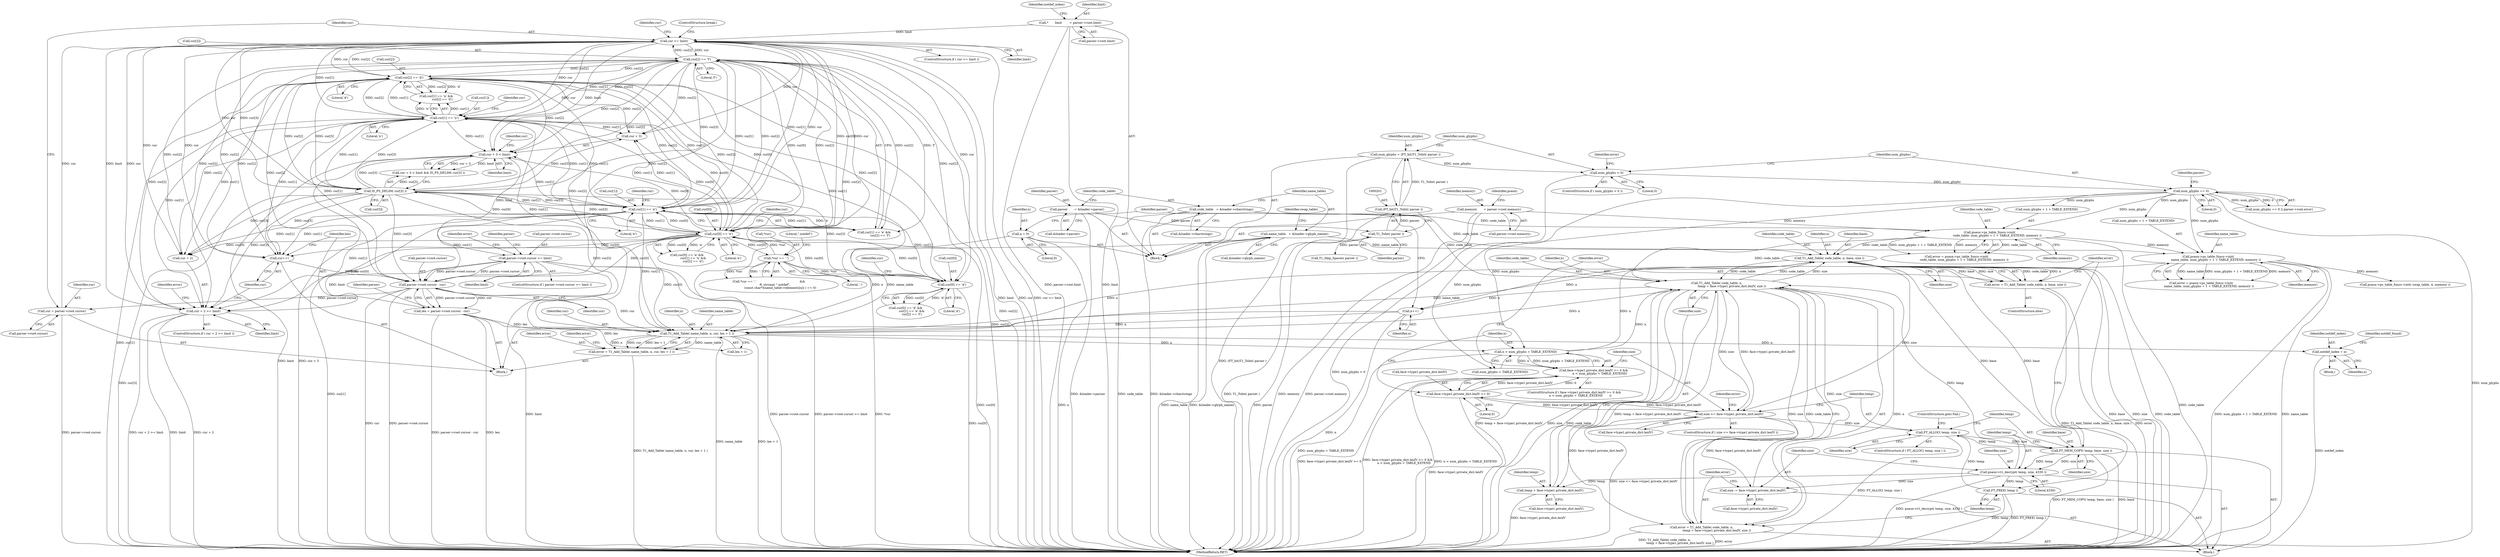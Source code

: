 digraph "0_savannah_73be9f9ab67842cfbec36ee99e8d2301434c84ca@pointer" {
"1000522" [label="(Call,T1_Add_Table( code_table, n, base, size ))"];
"1000504" [label="(Call,T1_Add_Table( code_table, n,\n                                temp + face->type1.private_dict.lenIV, size ))"];
"1000522" [label="(Call,T1_Add_Table( code_table, n, base, size ))"];
"1000233" [label="(Call,psaux->ps_table_funcs->init(\n                code_table, num_glyphs + 1 + TABLE_EXTEND, memory ))"];
"1000142" [label="(Call,code_table   = &loader->charstrings)"];
"1000216" [label="(Call,num_glyphs == 0)"];
"1000205" [label="(Call,num_glyphs < 0)"];
"1000198" [label="(Call,num_glyphs = (FT_Int)T1_ToInt( parser ))"];
"1000200" [label="(Call,(FT_Int)T1_ToInt( parser ))"];
"1000202" [label="(Call,T1_ToInt( parser ))"];
"1000135" [label="(Call,parser       = &loader->parser)"];
"1000163" [label="(Call,memory       = parser->root.memory)"];
"1000403" [label="(Call,T1_Add_Table( name_table, n, cur, len + 1 ))"];
"1000149" [label="(Call,name_table   = &loader->glyph_names)"];
"1000246" [label="(Call,psaux->ps_table_funcs->init(\n                name_table, num_glyphs + 1 + TABLE_EXTEND, memory ))"];
"1000530" [label="(Call,n++)"];
"1000266" [label="(Call,n = 0)"];
"1000312" [label="(Call,cur[2] == 'f')"];
"1000334" [label="(Call,cur[2] == 'd')"];
"1000283" [label="(Call,cur >= limit)"];
"1000329" [label="(Call,cur[1] == 'n')"];
"1000307" [label="(Call,cur[1] == 'e')"];
"1000294" [label="(Call,IS_PS_DELIM( cur[3] ))"];
"1000323" [label="(Call,cur[0] == 'e')"];
"1000424" [label="(Call,*cur == '.')"];
"1000301" [label="(Call,cur[0] == 'd')"];
"1000275" [label="(Call,cur = parser->root.cursor)"];
"1000379" [label="(Call,parser->root.cursor - cur)"];
"1000343" [label="(Call,parser->root.cursor >= limit)"];
"1000289" [label="(Call,cur + 3 < limit)"];
"1000375" [label="(Call,cur++)"];
"1000181" [label="(Call,*       limit        = parser->root.limit)"];
"1000364" [label="(Call,cur + 2 >= limit)"];
"1000377" [label="(Call,len = parser->root.cursor - cur)"];
"1000457" [label="(Call,n < num_glyphs + TABLE_EXTEND)"];
"1000485" [label="(Call,FT_MEM_COPY( temp, base, size ))"];
"1000481" [label="(Call,FT_ALLOC( temp, size ))"];
"1000517" [label="(Call,FT_FREE( temp ))"];
"1000489" [label="(Call,psaux->t1_decrypt( temp, size, 4330 ))"];
"1000465" [label="(Call,size <= face->type1.private_dict.lenIV)"];
"1000448" [label="(Call,face->type1.private_dict.lenIV >= 0)"];
"1000493" [label="(Call,size -= face->type1.private_dict.lenIV)"];
"1000447" [label="(Call,face->type1.private_dict.lenIV >= 0 &&\n             n < num_glyphs + TABLE_EXTEND)"];
"1000502" [label="(Call,error = T1_Add_Table( code_table, n,\n                                temp + face->type1.private_dict.lenIV, size ))"];
"1000520" [label="(Call,error = T1_Add_Table( code_table, n, base, size ))"];
"1000401" [label="(Call,error = T1_Add_Table( name_table, n, cur, len + 1 ))"];
"1000440" [label="(Call,notdef_index = n)"];
"1000507" [label="(Call,temp + face->type1.private_dict.lenIV)"];
"1000293" [label="(Identifier,limit)"];
"1000489" [label="(Call,psaux->t1_decrypt( temp, size, 4330 ))"];
"1000532" [label="(MethodReturn,RET)"];
"1000484" [label="(ControlStructure,goto Fail;)"];
"1000221" [label="(Identifier,parser)"];
"1000248" [label="(Call,num_glyphs + 1 + TABLE_EXTEND)"];
"1000203" [label="(Identifier,parser)"];
"1000481" [label="(Call,FT_ALLOC( temp, size ))"];
"1000343" [label="(Call,parser->root.cursor >= limit)"];
"1000218" [label="(Literal,0)"];
"1000246" [label="(Call,psaux->ps_table_funcs->init(\n                name_table, num_glyphs + 1 + TABLE_EXTEND, memory ))"];
"1000377" [label="(Call,len = parser->root.cursor - cur)"];
"1000441" [label="(Identifier,notdef_index)"];
"1000217" [label="(Identifier,num_glyphs)"];
"1000380" [label="(Call,parser->root.cursor)"];
"1000290" [label="(Call,cur + 3)"];
"1000424" [label="(Call,*cur == '.')"];
"1000522" [label="(Call,T1_Add_Table( code_table, n, base, size ))"];
"1000192" [label="(Identifier,notdef_index)"];
"1000379" [label="(Call,parser->root.cursor - cur)"];
"1000524" [label="(Identifier,n)"];
"1000135" [label="(Call,parser       = &loader->parser)"];
"1000331" [label="(Identifier,cur)"];
"1000313" [label="(Call,cur[2])"];
"1000277" [label="(Call,parser->root.cursor)"];
"1000311" [label="(Literal,'e')"];
"1000495" [label="(Call,face->type1.private_dict.lenIV)"];
"1000491" [label="(Identifier,size)"];
"1000407" [label="(Call,len + 1)"];
"1000323" [label="(Call,cur[0] == 'e')"];
"1000442" [label="(Identifier,n)"];
"1000165" [label="(Call,parser->root.memory)"];
"1000296" [label="(Identifier,cur)"];
"1000164" [label="(Identifier,memory)"];
"1000307" [label="(Call,cur[1] == 'e')"];
"1000234" [label="(Identifier,code_table)"];
"1000456" [label="(Literal,0)"];
"1000308" [label="(Call,cur[1])"];
"1000284" [label="(Identifier,cur)"];
"1000268" [label="(Literal,0)"];
"1000525" [label="(Identifier,base)"];
"1000482" [label="(Identifier,temp)"];
"1000322" [label="(Call,cur[0] == 'e' &&\n             cur[1] == 'n' &&\n             cur[2] == 'd')"];
"1000294" [label="(Call,IS_PS_DELIM( cur[3] ))"];
"1000464" [label="(ControlStructure,if ( size <= face->type1.private_dict.lenIV ))"];
"1000291" [label="(Identifier,cur)"];
"1000259" [label="(Call,psaux->ps_table_funcs->init( swap_table, 4, memory ))"];
"1000446" [label="(ControlStructure,if ( face->type1.private_dict.lenIV >= 0 &&\n             n < num_glyphs + TABLE_EXTEND       ))"];
"1000401" [label="(Call,error = T1_Add_Table( name_table, n, cur, len + 1 ))"];
"1000244" [label="(Call,error = psaux->ps_table_funcs->init(\n                name_table, num_glyphs + 1 + TABLE_EXTEND, memory ))"];
"1000330" [label="(Call,cur[1])"];
"1000240" [label="(Identifier,memory)"];
"1000504" [label="(Call,T1_Add_Table( code_table, n,\n                                temp + face->type1.private_dict.lenIV, size ))"];
"1000406" [label="(Identifier,cur)"];
"1000403" [label="(Call,T1_Add_Table( name_table, n, cur, len + 1 ))"];
"1000518" [label="(Identifier,temp)"];
"1000349" [label="(Identifier,limit)"];
"1000282" [label="(ControlStructure,if ( cur >= limit ))"];
"1000207" [label="(Literal,0)"];
"1000182" [label="(Identifier,limit)"];
"1000405" [label="(Identifier,n)"];
"1000183" [label="(Call,parser->root.limit)"];
"1000519" [label="(ControlStructure,else)"];
"1000531" [label="(Identifier,n)"];
"1000200" [label="(Call,(FT_Int)T1_ToInt( parser ))"];
"1000336" [label="(Identifier,cur)"];
"1000205" [label="(Call,num_glyphs < 0)"];
"1000492" [label="(Literal,4330)"];
"1000143" [label="(Identifier,code_table)"];
"1000136" [label="(Identifier,parser)"];
"1000459" [label="(Call,num_glyphs + TABLE_EXTEND)"];
"1000295" [label="(Call,cur[3])"];
"1000425" [label="(Call,*cur)"];
"1000352" [label="(Identifier,error)"];
"1000157" [label="(Identifier,swap_table)"];
"1000488" [label="(Identifier,size)"];
"1000521" [label="(Identifier,error)"];
"1000302" [label="(Call,cur[0])"];
"1000402" [label="(Identifier,error)"];
"1000365" [label="(Call,cur + 2)"];
"1000411" [label="(Identifier,error)"];
"1000327" [label="(Literal,'e')"];
"1000300" [label="(Call,cur[0] == 'd' &&\n             cur[1] == 'e' &&\n             cur[2] == 'f')"];
"1000359" [label="(Identifier,parser)"];
"1000389" [label="(Identifier,parser)"];
"1000149" [label="(Call,name_table   = &loader->glyph_names)"];
"1000206" [label="(Identifier,num_glyphs)"];
"1000210" [label="(Identifier,error)"];
"1000142" [label="(Call,code_table   = &loader->charstrings)"];
"1000507" [label="(Call,temp + face->type1.private_dict.lenIV)"];
"1000335" [label="(Call,cur[2])"];
"1000137" [label="(Call,&loader->parser)"];
"1000309" [label="(Identifier,cur)"];
"1000181" [label="(Call,*       limit        = parser->root.limit)"];
"1000329" [label="(Call,cur[1] == 'n')"];
"1000266" [label="(Call,n = 0)"];
"1000305" [label="(Literal,'d')"];
"1000467" [label="(Call,face->type1.private_dict.lenIV)"];
"1000324" [label="(Call,cur[0])"];
"1000301" [label="(Call,cur[0] == 'd')"];
"1000490" [label="(Identifier,temp)"];
"1000150" [label="(Identifier,name_table)"];
"1000151" [label="(Call,&loader->glyph_names)"];
"1000444" [label="(Identifier,notdef_found)"];
"1000276" [label="(Identifier,cur)"];
"1000506" [label="(Identifier,n)"];
"1000270" [label="(Block,)"];
"1000449" [label="(Call,face->type1.private_dict.lenIV)"];
"1000342" [label="(ControlStructure,if ( parser->root.cursor >= limit ))"];
"1000375" [label="(Call,cur++)"];
"1000288" [label="(Call,cur + 3 < limit && IS_PS_DELIM( cur[3] ))"];
"1000494" [label="(Identifier,size)"];
"1000404" [label="(Identifier,name_table)"];
"1000462" [label="(Block,)"];
"1000199" [label="(Identifier,num_glyphs)"];
"1000273" [label="(Call,T1_Skip_Spaces( parser ))"];
"1000503" [label="(Identifier,error)"];
"1000338" [label="(Literal,'d')"];
"1000204" [label="(ControlStructure,if ( num_glyphs < 0 ))"];
"1000275" [label="(Call,cur = parser->root.cursor)"];
"1000231" [label="(Call,error = psaux->ps_table_funcs->init(\n                code_table, num_glyphs + 1 + TABLE_EXTEND, memory ))"];
"1000502" [label="(Call,error = T1_Add_Table( code_table, n,\n                                temp + face->type1.private_dict.lenIV, size ))"];
"1000344" [label="(Call,parser->root.cursor)"];
"1000487" [label="(Identifier,base)"];
"1000316" [label="(Literal,'f')"];
"1000215" [label="(Call,num_glyphs == 0 || parser->root.error)"];
"1000523" [label="(Identifier,code_table)"];
"1000457" [label="(Call,n < num_glyphs + TABLE_EXTEND)"];
"1000476" [label="(Identifier,error)"];
"1000483" [label="(Identifier,size)"];
"1000312" [label="(Call,cur[2] == 'f')"];
"1000363" [label="(ControlStructure,if ( cur + 2 >= limit ))"];
"1000528" [label="(Identifier,error)"];
"1000439" [label="(Block,)"];
"1000516" [label="(Identifier,size)"];
"1000493" [label="(Call,size -= face->type1.private_dict.lenIV)"];
"1000368" [label="(Identifier,limit)"];
"1000505" [label="(Identifier,code_table)"];
"1000235" [label="(Call,num_glyphs + 1 + TABLE_EXTEND)"];
"1000480" [label="(ControlStructure,if ( FT_ALLOC( temp, size ) ))"];
"1000440" [label="(Call,notdef_index = n)"];
"1000306" [label="(Call,cur[1] == 'e' &&\n             cur[2] == 'f')"];
"1000509" [label="(Call,face->type1.private_dict.lenIV)"];
"1000508" [label="(Identifier,temp)"];
"1000144" [label="(Call,&loader->charstrings)"];
"1000458" [label="(Identifier,n)"];
"1000202" [label="(Call,T1_ToInt( parser ))"];
"1000233" [label="(Call,psaux->ps_table_funcs->init(\n                code_table, num_glyphs + 1 + TABLE_EXTEND, memory ))"];
"1000448" [label="(Call,face->type1.private_dict.lenIV >= 0)"];
"1000163" [label="(Call,memory       = parser->root.memory)"];
"1000173" [label="(Identifier,psaux)"];
"1000430" [label="(Literal,\".notdef\")"];
"1000289" [label="(Call,cur + 3 < limit)"];
"1000385" [label="(Identifier,cur)"];
"1000285" [label="(Identifier,limit)"];
"1000371" [label="(Identifier,error)"];
"1000216" [label="(Call,num_glyphs == 0)"];
"1000267" [label="(Identifier,n)"];
"1000466" [label="(Identifier,size)"];
"1000253" [label="(Identifier,memory)"];
"1000465" [label="(Call,size <= face->type1.private_dict.lenIV)"];
"1000485" [label="(Call,FT_MEM_COPY( temp, base, size ))"];
"1000486" [label="(Identifier,temp)"];
"1000530" [label="(Call,n++)"];
"1000334" [label="(Call,cur[2] == 'd')"];
"1000283" [label="(Call,cur >= limit)"];
"1000447" [label="(Call,face->type1.private_dict.lenIV >= 0 &&\n             n < num_glyphs + TABLE_EXTEND)"];
"1000376" [label="(Identifier,cur)"];
"1000333" [label="(Literal,'n')"];
"1000314" [label="(Identifier,cur)"];
"1000517" [label="(Call,FT_FREE( temp ))"];
"1000526" [label="(Identifier,size)"];
"1000274" [label="(Identifier,parser)"];
"1000427" [label="(Literal,'.')"];
"1000133" [label="(Block,)"];
"1000378" [label="(Identifier,len)"];
"1000423" [label="(Call,*cur == '.'                                              &&\n             ft_strcmp( \".notdef\",\n                        (const char*)(name_table->elements[n]) ) == 0)"];
"1000247" [label="(Identifier,name_table)"];
"1000520" [label="(Call,error = T1_Add_Table( code_table, n, base, size ))"];
"1000286" [label="(ControlStructure,break;)"];
"1000328" [label="(Call,cur[1] == 'n' &&\n             cur[2] == 'd')"];
"1000198" [label="(Call,num_glyphs = (FT_Int)T1_ToInt( parser ))"];
"1000364" [label="(Call,cur + 2 >= limit)"];
"1000522" -> "1000520"  [label="AST: "];
"1000522" -> "1000526"  [label="CFG: "];
"1000523" -> "1000522"  [label="AST: "];
"1000524" -> "1000522"  [label="AST: "];
"1000525" -> "1000522"  [label="AST: "];
"1000526" -> "1000522"  [label="AST: "];
"1000520" -> "1000522"  [label="CFG: "];
"1000522" -> "1000532"  [label="DDG: base"];
"1000522" -> "1000532"  [label="DDG: size"];
"1000522" -> "1000532"  [label="DDG: code_table"];
"1000522" -> "1000465"  [label="DDG: size"];
"1000522" -> "1000485"  [label="DDG: base"];
"1000522" -> "1000504"  [label="DDG: code_table"];
"1000522" -> "1000520"  [label="DDG: code_table"];
"1000522" -> "1000520"  [label="DDG: n"];
"1000522" -> "1000520"  [label="DDG: base"];
"1000522" -> "1000520"  [label="DDG: size"];
"1000504" -> "1000522"  [label="DDG: code_table"];
"1000504" -> "1000522"  [label="DDG: size"];
"1000233" -> "1000522"  [label="DDG: code_table"];
"1000142" -> "1000522"  [label="DDG: code_table"];
"1000403" -> "1000522"  [label="DDG: n"];
"1000457" -> "1000522"  [label="DDG: n"];
"1000485" -> "1000522"  [label="DDG: base"];
"1000522" -> "1000530"  [label="DDG: n"];
"1000504" -> "1000502"  [label="AST: "];
"1000504" -> "1000516"  [label="CFG: "];
"1000505" -> "1000504"  [label="AST: "];
"1000506" -> "1000504"  [label="AST: "];
"1000507" -> "1000504"  [label="AST: "];
"1000516" -> "1000504"  [label="AST: "];
"1000502" -> "1000504"  [label="CFG: "];
"1000504" -> "1000532"  [label="DDG: temp + face->type1.private_dict.lenIV"];
"1000504" -> "1000532"  [label="DDG: size"];
"1000504" -> "1000532"  [label="DDG: code_table"];
"1000504" -> "1000465"  [label="DDG: size"];
"1000504" -> "1000502"  [label="DDG: code_table"];
"1000504" -> "1000502"  [label="DDG: n"];
"1000504" -> "1000502"  [label="DDG: temp + face->type1.private_dict.lenIV"];
"1000504" -> "1000502"  [label="DDG: size"];
"1000233" -> "1000504"  [label="DDG: code_table"];
"1000142" -> "1000504"  [label="DDG: code_table"];
"1000403" -> "1000504"  [label="DDG: n"];
"1000457" -> "1000504"  [label="DDG: n"];
"1000489" -> "1000504"  [label="DDG: temp"];
"1000465" -> "1000504"  [label="DDG: face->type1.private_dict.lenIV"];
"1000493" -> "1000504"  [label="DDG: size"];
"1000504" -> "1000530"  [label="DDG: n"];
"1000233" -> "1000231"  [label="AST: "];
"1000233" -> "1000240"  [label="CFG: "];
"1000234" -> "1000233"  [label="AST: "];
"1000235" -> "1000233"  [label="AST: "];
"1000240" -> "1000233"  [label="AST: "];
"1000231" -> "1000233"  [label="CFG: "];
"1000233" -> "1000532"  [label="DDG: code_table"];
"1000233" -> "1000231"  [label="DDG: code_table"];
"1000233" -> "1000231"  [label="DDG: num_glyphs + 1 + TABLE_EXTEND"];
"1000233" -> "1000231"  [label="DDG: memory"];
"1000142" -> "1000233"  [label="DDG: code_table"];
"1000216" -> "1000233"  [label="DDG: num_glyphs"];
"1000163" -> "1000233"  [label="DDG: memory"];
"1000233" -> "1000246"  [label="DDG: memory"];
"1000142" -> "1000133"  [label="AST: "];
"1000142" -> "1000144"  [label="CFG: "];
"1000143" -> "1000142"  [label="AST: "];
"1000144" -> "1000142"  [label="AST: "];
"1000150" -> "1000142"  [label="CFG: "];
"1000142" -> "1000532"  [label="DDG: &loader->charstrings"];
"1000142" -> "1000532"  [label="DDG: code_table"];
"1000216" -> "1000215"  [label="AST: "];
"1000216" -> "1000218"  [label="CFG: "];
"1000217" -> "1000216"  [label="AST: "];
"1000218" -> "1000216"  [label="AST: "];
"1000221" -> "1000216"  [label="CFG: "];
"1000215" -> "1000216"  [label="CFG: "];
"1000216" -> "1000532"  [label="DDG: num_glyphs"];
"1000216" -> "1000215"  [label="DDG: num_glyphs"];
"1000216" -> "1000215"  [label="DDG: 0"];
"1000205" -> "1000216"  [label="DDG: num_glyphs"];
"1000216" -> "1000235"  [label="DDG: num_glyphs"];
"1000216" -> "1000246"  [label="DDG: num_glyphs"];
"1000216" -> "1000248"  [label="DDG: num_glyphs"];
"1000216" -> "1000457"  [label="DDG: num_glyphs"];
"1000216" -> "1000459"  [label="DDG: num_glyphs"];
"1000205" -> "1000204"  [label="AST: "];
"1000205" -> "1000207"  [label="CFG: "];
"1000206" -> "1000205"  [label="AST: "];
"1000207" -> "1000205"  [label="AST: "];
"1000210" -> "1000205"  [label="CFG: "];
"1000217" -> "1000205"  [label="CFG: "];
"1000205" -> "1000532"  [label="DDG: num_glyphs < 0"];
"1000198" -> "1000205"  [label="DDG: num_glyphs"];
"1000198" -> "1000133"  [label="AST: "];
"1000198" -> "1000200"  [label="CFG: "];
"1000199" -> "1000198"  [label="AST: "];
"1000200" -> "1000198"  [label="AST: "];
"1000206" -> "1000198"  [label="CFG: "];
"1000198" -> "1000532"  [label="DDG: (FT_Int)T1_ToInt( parser )"];
"1000200" -> "1000198"  [label="DDG: T1_ToInt( parser )"];
"1000200" -> "1000202"  [label="CFG: "];
"1000201" -> "1000200"  [label="AST: "];
"1000202" -> "1000200"  [label="AST: "];
"1000200" -> "1000532"  [label="DDG: T1_ToInt( parser )"];
"1000202" -> "1000200"  [label="DDG: parser"];
"1000202" -> "1000203"  [label="CFG: "];
"1000203" -> "1000202"  [label="AST: "];
"1000202" -> "1000532"  [label="DDG: parser"];
"1000135" -> "1000202"  [label="DDG: parser"];
"1000202" -> "1000273"  [label="DDG: parser"];
"1000135" -> "1000133"  [label="AST: "];
"1000135" -> "1000137"  [label="CFG: "];
"1000136" -> "1000135"  [label="AST: "];
"1000137" -> "1000135"  [label="AST: "];
"1000143" -> "1000135"  [label="CFG: "];
"1000135" -> "1000532"  [label="DDG: &loader->parser"];
"1000163" -> "1000133"  [label="AST: "];
"1000163" -> "1000165"  [label="CFG: "];
"1000164" -> "1000163"  [label="AST: "];
"1000165" -> "1000163"  [label="AST: "];
"1000173" -> "1000163"  [label="CFG: "];
"1000163" -> "1000532"  [label="DDG: memory"];
"1000163" -> "1000532"  [label="DDG: parser->root.memory"];
"1000403" -> "1000401"  [label="AST: "];
"1000403" -> "1000407"  [label="CFG: "];
"1000404" -> "1000403"  [label="AST: "];
"1000405" -> "1000403"  [label="AST: "];
"1000406" -> "1000403"  [label="AST: "];
"1000407" -> "1000403"  [label="AST: "];
"1000401" -> "1000403"  [label="CFG: "];
"1000403" -> "1000532"  [label="DDG: name_table"];
"1000403" -> "1000532"  [label="DDG: len + 1"];
"1000403" -> "1000401"  [label="DDG: name_table"];
"1000403" -> "1000401"  [label="DDG: n"];
"1000403" -> "1000401"  [label="DDG: cur"];
"1000403" -> "1000401"  [label="DDG: len + 1"];
"1000149" -> "1000403"  [label="DDG: name_table"];
"1000246" -> "1000403"  [label="DDG: name_table"];
"1000530" -> "1000403"  [label="DDG: n"];
"1000266" -> "1000403"  [label="DDG: n"];
"1000312" -> "1000403"  [label="DDG: cur[2]"];
"1000329" -> "1000403"  [label="DDG: cur[1]"];
"1000307" -> "1000403"  [label="DDG: cur[1]"];
"1000334" -> "1000403"  [label="DDG: cur[2]"];
"1000379" -> "1000403"  [label="DDG: cur"];
"1000294" -> "1000403"  [label="DDG: cur[3]"];
"1000323" -> "1000403"  [label="DDG: cur[0]"];
"1000377" -> "1000403"  [label="DDG: len"];
"1000403" -> "1000440"  [label="DDG: n"];
"1000403" -> "1000457"  [label="DDG: n"];
"1000149" -> "1000133"  [label="AST: "];
"1000149" -> "1000151"  [label="CFG: "];
"1000150" -> "1000149"  [label="AST: "];
"1000151" -> "1000149"  [label="AST: "];
"1000157" -> "1000149"  [label="CFG: "];
"1000149" -> "1000532"  [label="DDG: &loader->glyph_names"];
"1000149" -> "1000532"  [label="DDG: name_table"];
"1000149" -> "1000246"  [label="DDG: name_table"];
"1000246" -> "1000244"  [label="AST: "];
"1000246" -> "1000253"  [label="CFG: "];
"1000247" -> "1000246"  [label="AST: "];
"1000248" -> "1000246"  [label="AST: "];
"1000253" -> "1000246"  [label="AST: "];
"1000244" -> "1000246"  [label="CFG: "];
"1000246" -> "1000532"  [label="DDG: num_glyphs + 1 + TABLE_EXTEND"];
"1000246" -> "1000532"  [label="DDG: name_table"];
"1000246" -> "1000244"  [label="DDG: name_table"];
"1000246" -> "1000244"  [label="DDG: num_glyphs + 1 + TABLE_EXTEND"];
"1000246" -> "1000244"  [label="DDG: memory"];
"1000246" -> "1000259"  [label="DDG: memory"];
"1000530" -> "1000270"  [label="AST: "];
"1000530" -> "1000531"  [label="CFG: "];
"1000531" -> "1000530"  [label="AST: "];
"1000274" -> "1000530"  [label="CFG: "];
"1000530" -> "1000532"  [label="DDG: n"];
"1000266" -> "1000133"  [label="AST: "];
"1000266" -> "1000268"  [label="CFG: "];
"1000267" -> "1000266"  [label="AST: "];
"1000268" -> "1000266"  [label="AST: "];
"1000274" -> "1000266"  [label="CFG: "];
"1000266" -> "1000532"  [label="DDG: n"];
"1000312" -> "1000306"  [label="AST: "];
"1000312" -> "1000316"  [label="CFG: "];
"1000313" -> "1000312"  [label="AST: "];
"1000316" -> "1000312"  [label="AST: "];
"1000306" -> "1000312"  [label="CFG: "];
"1000312" -> "1000532"  [label="DDG: cur[2]"];
"1000312" -> "1000283"  [label="DDG: cur[2]"];
"1000312" -> "1000289"  [label="DDG: cur[2]"];
"1000312" -> "1000290"  [label="DDG: cur[2]"];
"1000312" -> "1000294"  [label="DDG: cur[2]"];
"1000312" -> "1000301"  [label="DDG: cur[2]"];
"1000312" -> "1000307"  [label="DDG: cur[2]"];
"1000312" -> "1000306"  [label="DDG: cur[2]"];
"1000312" -> "1000306"  [label="DDG: 'f'"];
"1000334" -> "1000312"  [label="DDG: cur[2]"];
"1000283" -> "1000312"  [label="DDG: cur"];
"1000329" -> "1000312"  [label="DDG: cur[1]"];
"1000307" -> "1000312"  [label="DDG: cur[1]"];
"1000294" -> "1000312"  [label="DDG: cur[3]"];
"1000323" -> "1000312"  [label="DDG: cur[0]"];
"1000312" -> "1000323"  [label="DDG: cur[2]"];
"1000312" -> "1000329"  [label="DDG: cur[2]"];
"1000312" -> "1000334"  [label="DDG: cur[2]"];
"1000312" -> "1000364"  [label="DDG: cur[2]"];
"1000312" -> "1000365"  [label="DDG: cur[2]"];
"1000312" -> "1000375"  [label="DDG: cur[2]"];
"1000312" -> "1000379"  [label="DDG: cur[2]"];
"1000334" -> "1000328"  [label="AST: "];
"1000334" -> "1000338"  [label="CFG: "];
"1000335" -> "1000334"  [label="AST: "];
"1000338" -> "1000334"  [label="AST: "];
"1000328" -> "1000334"  [label="CFG: "];
"1000334" -> "1000532"  [label="DDG: cur[2]"];
"1000334" -> "1000283"  [label="DDG: cur[2]"];
"1000334" -> "1000289"  [label="DDG: cur[2]"];
"1000334" -> "1000290"  [label="DDG: cur[2]"];
"1000334" -> "1000294"  [label="DDG: cur[2]"];
"1000334" -> "1000301"  [label="DDG: cur[2]"];
"1000334" -> "1000307"  [label="DDG: cur[2]"];
"1000334" -> "1000323"  [label="DDG: cur[2]"];
"1000334" -> "1000329"  [label="DDG: cur[2]"];
"1000334" -> "1000328"  [label="DDG: cur[2]"];
"1000334" -> "1000328"  [label="DDG: 'd'"];
"1000283" -> "1000334"  [label="DDG: cur"];
"1000329" -> "1000334"  [label="DDG: cur[1]"];
"1000307" -> "1000334"  [label="DDG: cur[1]"];
"1000294" -> "1000334"  [label="DDG: cur[3]"];
"1000323" -> "1000334"  [label="DDG: cur[0]"];
"1000334" -> "1000364"  [label="DDG: cur[2]"];
"1000334" -> "1000365"  [label="DDG: cur[2]"];
"1000334" -> "1000375"  [label="DDG: cur[2]"];
"1000334" -> "1000379"  [label="DDG: cur[2]"];
"1000283" -> "1000282"  [label="AST: "];
"1000283" -> "1000285"  [label="CFG: "];
"1000284" -> "1000283"  [label="AST: "];
"1000285" -> "1000283"  [label="AST: "];
"1000286" -> "1000283"  [label="CFG: "];
"1000291" -> "1000283"  [label="CFG: "];
"1000283" -> "1000532"  [label="DDG: limit"];
"1000283" -> "1000532"  [label="DDG: cur"];
"1000283" -> "1000532"  [label="DDG: cur >= limit"];
"1000329" -> "1000283"  [label="DDG: cur[1]"];
"1000275" -> "1000283"  [label="DDG: cur"];
"1000307" -> "1000283"  [label="DDG: cur[1]"];
"1000294" -> "1000283"  [label="DDG: cur[3]"];
"1000323" -> "1000283"  [label="DDG: cur[0]"];
"1000181" -> "1000283"  [label="DDG: limit"];
"1000364" -> "1000283"  [label="DDG: limit"];
"1000283" -> "1000289"  [label="DDG: cur"];
"1000283" -> "1000289"  [label="DDG: limit"];
"1000283" -> "1000290"  [label="DDG: cur"];
"1000283" -> "1000294"  [label="DDG: cur"];
"1000283" -> "1000301"  [label="DDG: cur"];
"1000283" -> "1000307"  [label="DDG: cur"];
"1000283" -> "1000323"  [label="DDG: cur"];
"1000283" -> "1000329"  [label="DDG: cur"];
"1000283" -> "1000364"  [label="DDG: cur"];
"1000283" -> "1000365"  [label="DDG: cur"];
"1000283" -> "1000375"  [label="DDG: cur"];
"1000329" -> "1000328"  [label="AST: "];
"1000329" -> "1000333"  [label="CFG: "];
"1000330" -> "1000329"  [label="AST: "];
"1000333" -> "1000329"  [label="AST: "];
"1000336" -> "1000329"  [label="CFG: "];
"1000328" -> "1000329"  [label="CFG: "];
"1000329" -> "1000532"  [label="DDG: cur[1]"];
"1000329" -> "1000289"  [label="DDG: cur[1]"];
"1000329" -> "1000290"  [label="DDG: cur[1]"];
"1000329" -> "1000294"  [label="DDG: cur[1]"];
"1000329" -> "1000301"  [label="DDG: cur[1]"];
"1000329" -> "1000307"  [label="DDG: cur[1]"];
"1000329" -> "1000323"  [label="DDG: cur[1]"];
"1000329" -> "1000328"  [label="DDG: cur[1]"];
"1000329" -> "1000328"  [label="DDG: 'n'"];
"1000307" -> "1000329"  [label="DDG: cur[1]"];
"1000294" -> "1000329"  [label="DDG: cur[3]"];
"1000323" -> "1000329"  [label="DDG: cur[0]"];
"1000329" -> "1000364"  [label="DDG: cur[1]"];
"1000329" -> "1000365"  [label="DDG: cur[1]"];
"1000329" -> "1000375"  [label="DDG: cur[1]"];
"1000329" -> "1000379"  [label="DDG: cur[1]"];
"1000307" -> "1000306"  [label="AST: "];
"1000307" -> "1000311"  [label="CFG: "];
"1000308" -> "1000307"  [label="AST: "];
"1000311" -> "1000307"  [label="AST: "];
"1000314" -> "1000307"  [label="CFG: "];
"1000306" -> "1000307"  [label="CFG: "];
"1000307" -> "1000532"  [label="DDG: cur[1]"];
"1000307" -> "1000289"  [label="DDG: cur[1]"];
"1000307" -> "1000290"  [label="DDG: cur[1]"];
"1000307" -> "1000294"  [label="DDG: cur[1]"];
"1000307" -> "1000301"  [label="DDG: cur[1]"];
"1000307" -> "1000306"  [label="DDG: cur[1]"];
"1000307" -> "1000306"  [label="DDG: 'e'"];
"1000294" -> "1000307"  [label="DDG: cur[3]"];
"1000323" -> "1000307"  [label="DDG: cur[0]"];
"1000307" -> "1000323"  [label="DDG: cur[1]"];
"1000307" -> "1000364"  [label="DDG: cur[1]"];
"1000307" -> "1000365"  [label="DDG: cur[1]"];
"1000307" -> "1000375"  [label="DDG: cur[1]"];
"1000307" -> "1000379"  [label="DDG: cur[1]"];
"1000294" -> "1000288"  [label="AST: "];
"1000294" -> "1000295"  [label="CFG: "];
"1000295" -> "1000294"  [label="AST: "];
"1000288" -> "1000294"  [label="CFG: "];
"1000294" -> "1000532"  [label="DDG: cur[3]"];
"1000294" -> "1000289"  [label="DDG: cur[3]"];
"1000294" -> "1000290"  [label="DDG: cur[3]"];
"1000294" -> "1000288"  [label="DDG: cur[3]"];
"1000323" -> "1000294"  [label="DDG: cur[0]"];
"1000294" -> "1000301"  [label="DDG: cur[3]"];
"1000294" -> "1000323"  [label="DDG: cur[3]"];
"1000294" -> "1000364"  [label="DDG: cur[3]"];
"1000294" -> "1000365"  [label="DDG: cur[3]"];
"1000294" -> "1000375"  [label="DDG: cur[3]"];
"1000294" -> "1000379"  [label="DDG: cur[3]"];
"1000323" -> "1000322"  [label="AST: "];
"1000323" -> "1000327"  [label="CFG: "];
"1000324" -> "1000323"  [label="AST: "];
"1000327" -> "1000323"  [label="AST: "];
"1000331" -> "1000323"  [label="CFG: "];
"1000322" -> "1000323"  [label="CFG: "];
"1000323" -> "1000532"  [label="DDG: cur[0]"];
"1000323" -> "1000289"  [label="DDG: cur[0]"];
"1000323" -> "1000290"  [label="DDG: cur[0]"];
"1000323" -> "1000301"  [label="DDG: cur[0]"];
"1000323" -> "1000322"  [label="DDG: cur[0]"];
"1000323" -> "1000322"  [label="DDG: 'e'"];
"1000424" -> "1000323"  [label="DDG: *cur"];
"1000301" -> "1000323"  [label="DDG: cur[0]"];
"1000323" -> "1000364"  [label="DDG: cur[0]"];
"1000323" -> "1000365"  [label="DDG: cur[0]"];
"1000323" -> "1000375"  [label="DDG: cur[0]"];
"1000323" -> "1000379"  [label="DDG: cur[0]"];
"1000323" -> "1000424"  [label="DDG: cur[0]"];
"1000424" -> "1000423"  [label="AST: "];
"1000424" -> "1000427"  [label="CFG: "];
"1000425" -> "1000424"  [label="AST: "];
"1000427" -> "1000424"  [label="AST: "];
"1000430" -> "1000424"  [label="CFG: "];
"1000423" -> "1000424"  [label="CFG: "];
"1000424" -> "1000532"  [label="DDG: *cur"];
"1000424" -> "1000301"  [label="DDG: *cur"];
"1000424" -> "1000423"  [label="DDG: *cur"];
"1000424" -> "1000423"  [label="DDG: '.'"];
"1000301" -> "1000300"  [label="AST: "];
"1000301" -> "1000305"  [label="CFG: "];
"1000302" -> "1000301"  [label="AST: "];
"1000305" -> "1000301"  [label="AST: "];
"1000309" -> "1000301"  [label="CFG: "];
"1000300" -> "1000301"  [label="CFG: "];
"1000301" -> "1000532"  [label="DDG: cur[0]"];
"1000301" -> "1000300"  [label="DDG: cur[0]"];
"1000301" -> "1000300"  [label="DDG: 'd'"];
"1000275" -> "1000270"  [label="AST: "];
"1000275" -> "1000277"  [label="CFG: "];
"1000276" -> "1000275"  [label="AST: "];
"1000277" -> "1000275"  [label="AST: "];
"1000284" -> "1000275"  [label="CFG: "];
"1000275" -> "1000532"  [label="DDG: parser->root.cursor"];
"1000379" -> "1000275"  [label="DDG: parser->root.cursor"];
"1000379" -> "1000377"  [label="AST: "];
"1000379" -> "1000385"  [label="CFG: "];
"1000380" -> "1000379"  [label="AST: "];
"1000385" -> "1000379"  [label="AST: "];
"1000377" -> "1000379"  [label="CFG: "];
"1000379" -> "1000532"  [label="DDG: parser->root.cursor"];
"1000379" -> "1000532"  [label="DDG: cur"];
"1000379" -> "1000343"  [label="DDG: parser->root.cursor"];
"1000379" -> "1000377"  [label="DDG: parser->root.cursor"];
"1000379" -> "1000377"  [label="DDG: cur"];
"1000343" -> "1000379"  [label="DDG: parser->root.cursor"];
"1000375" -> "1000379"  [label="DDG: cur"];
"1000343" -> "1000342"  [label="AST: "];
"1000343" -> "1000349"  [label="CFG: "];
"1000344" -> "1000343"  [label="AST: "];
"1000349" -> "1000343"  [label="AST: "];
"1000352" -> "1000343"  [label="CFG: "];
"1000359" -> "1000343"  [label="CFG: "];
"1000343" -> "1000532"  [label="DDG: limit"];
"1000343" -> "1000532"  [label="DDG: parser->root.cursor"];
"1000343" -> "1000532"  [label="DDG: parser->root.cursor >= limit"];
"1000289" -> "1000343"  [label="DDG: limit"];
"1000343" -> "1000364"  [label="DDG: limit"];
"1000289" -> "1000288"  [label="AST: "];
"1000289" -> "1000293"  [label="CFG: "];
"1000290" -> "1000289"  [label="AST: "];
"1000293" -> "1000289"  [label="AST: "];
"1000296" -> "1000289"  [label="CFG: "];
"1000288" -> "1000289"  [label="CFG: "];
"1000289" -> "1000532"  [label="DDG: cur + 3"];
"1000289" -> "1000532"  [label="DDG: limit"];
"1000289" -> "1000288"  [label="DDG: cur + 3"];
"1000289" -> "1000288"  [label="DDG: limit"];
"1000375" -> "1000270"  [label="AST: "];
"1000375" -> "1000376"  [label="CFG: "];
"1000376" -> "1000375"  [label="AST: "];
"1000378" -> "1000375"  [label="CFG: "];
"1000181" -> "1000133"  [label="AST: "];
"1000181" -> "1000183"  [label="CFG: "];
"1000182" -> "1000181"  [label="AST: "];
"1000183" -> "1000181"  [label="AST: "];
"1000192" -> "1000181"  [label="CFG: "];
"1000181" -> "1000532"  [label="DDG: limit"];
"1000181" -> "1000532"  [label="DDG: parser->root.limit"];
"1000364" -> "1000363"  [label="AST: "];
"1000364" -> "1000368"  [label="CFG: "];
"1000365" -> "1000364"  [label="AST: "];
"1000368" -> "1000364"  [label="AST: "];
"1000371" -> "1000364"  [label="CFG: "];
"1000376" -> "1000364"  [label="CFG: "];
"1000364" -> "1000532"  [label="DDG: cur + 2"];
"1000364" -> "1000532"  [label="DDG: cur + 2 >= limit"];
"1000364" -> "1000532"  [label="DDG: limit"];
"1000377" -> "1000270"  [label="AST: "];
"1000378" -> "1000377"  [label="AST: "];
"1000389" -> "1000377"  [label="CFG: "];
"1000377" -> "1000532"  [label="DDG: parser->root.cursor - cur"];
"1000377" -> "1000532"  [label="DDG: len"];
"1000377" -> "1000407"  [label="DDG: len"];
"1000457" -> "1000447"  [label="AST: "];
"1000457" -> "1000459"  [label="CFG: "];
"1000458" -> "1000457"  [label="AST: "];
"1000459" -> "1000457"  [label="AST: "];
"1000447" -> "1000457"  [label="CFG: "];
"1000457" -> "1000532"  [label="DDG: num_glyphs + TABLE_EXTEND"];
"1000457" -> "1000447"  [label="DDG: n"];
"1000457" -> "1000447"  [label="DDG: num_glyphs + TABLE_EXTEND"];
"1000485" -> "1000462"  [label="AST: "];
"1000485" -> "1000488"  [label="CFG: "];
"1000486" -> "1000485"  [label="AST: "];
"1000487" -> "1000485"  [label="AST: "];
"1000488" -> "1000485"  [label="AST: "];
"1000490" -> "1000485"  [label="CFG: "];
"1000485" -> "1000532"  [label="DDG: base"];
"1000485" -> "1000532"  [label="DDG: FT_MEM_COPY( temp, base, size )"];
"1000481" -> "1000485"  [label="DDG: temp"];
"1000481" -> "1000485"  [label="DDG: size"];
"1000485" -> "1000489"  [label="DDG: temp"];
"1000485" -> "1000489"  [label="DDG: size"];
"1000481" -> "1000480"  [label="AST: "];
"1000481" -> "1000483"  [label="CFG: "];
"1000482" -> "1000481"  [label="AST: "];
"1000483" -> "1000481"  [label="AST: "];
"1000484" -> "1000481"  [label="CFG: "];
"1000486" -> "1000481"  [label="CFG: "];
"1000481" -> "1000532"  [label="DDG: FT_ALLOC( temp, size )"];
"1000517" -> "1000481"  [label="DDG: temp"];
"1000465" -> "1000481"  [label="DDG: size"];
"1000517" -> "1000462"  [label="AST: "];
"1000517" -> "1000518"  [label="CFG: "];
"1000518" -> "1000517"  [label="AST: "];
"1000528" -> "1000517"  [label="CFG: "];
"1000517" -> "1000532"  [label="DDG: temp"];
"1000517" -> "1000532"  [label="DDG: FT_FREE( temp )"];
"1000489" -> "1000517"  [label="DDG: temp"];
"1000489" -> "1000462"  [label="AST: "];
"1000489" -> "1000492"  [label="CFG: "];
"1000490" -> "1000489"  [label="AST: "];
"1000491" -> "1000489"  [label="AST: "];
"1000492" -> "1000489"  [label="AST: "];
"1000494" -> "1000489"  [label="CFG: "];
"1000489" -> "1000532"  [label="DDG: psaux->t1_decrypt( temp, size, 4330 )"];
"1000489" -> "1000493"  [label="DDG: size"];
"1000489" -> "1000507"  [label="DDG: temp"];
"1000465" -> "1000464"  [label="AST: "];
"1000465" -> "1000467"  [label="CFG: "];
"1000466" -> "1000465"  [label="AST: "];
"1000467" -> "1000465"  [label="AST: "];
"1000476" -> "1000465"  [label="CFG: "];
"1000482" -> "1000465"  [label="CFG: "];
"1000465" -> "1000532"  [label="DDG: size <= face->type1.private_dict.lenIV"];
"1000465" -> "1000448"  [label="DDG: face->type1.private_dict.lenIV"];
"1000448" -> "1000465"  [label="DDG: face->type1.private_dict.lenIV"];
"1000465" -> "1000493"  [label="DDG: face->type1.private_dict.lenIV"];
"1000465" -> "1000507"  [label="DDG: face->type1.private_dict.lenIV"];
"1000448" -> "1000447"  [label="AST: "];
"1000448" -> "1000456"  [label="CFG: "];
"1000449" -> "1000448"  [label="AST: "];
"1000456" -> "1000448"  [label="AST: "];
"1000458" -> "1000448"  [label="CFG: "];
"1000447" -> "1000448"  [label="CFG: "];
"1000448" -> "1000532"  [label="DDG: face->type1.private_dict.lenIV"];
"1000448" -> "1000447"  [label="DDG: face->type1.private_dict.lenIV"];
"1000448" -> "1000447"  [label="DDG: 0"];
"1000493" -> "1000462"  [label="AST: "];
"1000493" -> "1000495"  [label="CFG: "];
"1000494" -> "1000493"  [label="AST: "];
"1000495" -> "1000493"  [label="AST: "];
"1000503" -> "1000493"  [label="CFG: "];
"1000447" -> "1000446"  [label="AST: "];
"1000466" -> "1000447"  [label="CFG: "];
"1000521" -> "1000447"  [label="CFG: "];
"1000447" -> "1000532"  [label="DDG: n < num_glyphs + TABLE_EXTEND"];
"1000447" -> "1000532"  [label="DDG: face->type1.private_dict.lenIV >= 0 &&\n             n < num_glyphs + TABLE_EXTEND"];
"1000447" -> "1000532"  [label="DDG: face->type1.private_dict.lenIV >= 0"];
"1000502" -> "1000462"  [label="AST: "];
"1000503" -> "1000502"  [label="AST: "];
"1000518" -> "1000502"  [label="CFG: "];
"1000502" -> "1000532"  [label="DDG: error"];
"1000502" -> "1000532"  [label="DDG: T1_Add_Table( code_table, n,\n                                temp + face->type1.private_dict.lenIV, size )"];
"1000520" -> "1000519"  [label="AST: "];
"1000521" -> "1000520"  [label="AST: "];
"1000528" -> "1000520"  [label="CFG: "];
"1000520" -> "1000532"  [label="DDG: T1_Add_Table( code_table, n, base, size )"];
"1000520" -> "1000532"  [label="DDG: error"];
"1000401" -> "1000270"  [label="AST: "];
"1000402" -> "1000401"  [label="AST: "];
"1000411" -> "1000401"  [label="CFG: "];
"1000401" -> "1000532"  [label="DDG: T1_Add_Table( name_table, n, cur, len + 1 )"];
"1000440" -> "1000439"  [label="AST: "];
"1000440" -> "1000442"  [label="CFG: "];
"1000441" -> "1000440"  [label="AST: "];
"1000442" -> "1000440"  [label="AST: "];
"1000444" -> "1000440"  [label="CFG: "];
"1000440" -> "1000532"  [label="DDG: notdef_index"];
"1000507" -> "1000509"  [label="CFG: "];
"1000508" -> "1000507"  [label="AST: "];
"1000509" -> "1000507"  [label="AST: "];
"1000516" -> "1000507"  [label="CFG: "];
"1000507" -> "1000532"  [label="DDG: face->type1.private_dict.lenIV"];
}
